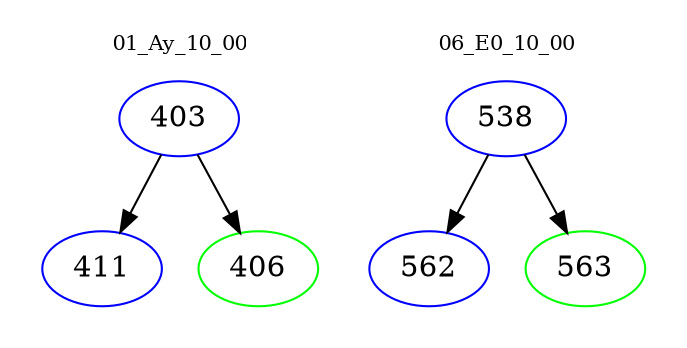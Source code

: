digraph{
subgraph cluster_0 {
color = white
label = "01_Ay_10_00";
fontsize=10;
T0_403 [label="403", color="blue"]
T0_403 -> T0_411 [color="black"]
T0_411 [label="411", color="blue"]
T0_403 -> T0_406 [color="black"]
T0_406 [label="406", color="green"]
}
subgraph cluster_1 {
color = white
label = "06_E0_10_00";
fontsize=10;
T1_538 [label="538", color="blue"]
T1_538 -> T1_562 [color="black"]
T1_562 [label="562", color="blue"]
T1_538 -> T1_563 [color="black"]
T1_563 [label="563", color="green"]
}
}
